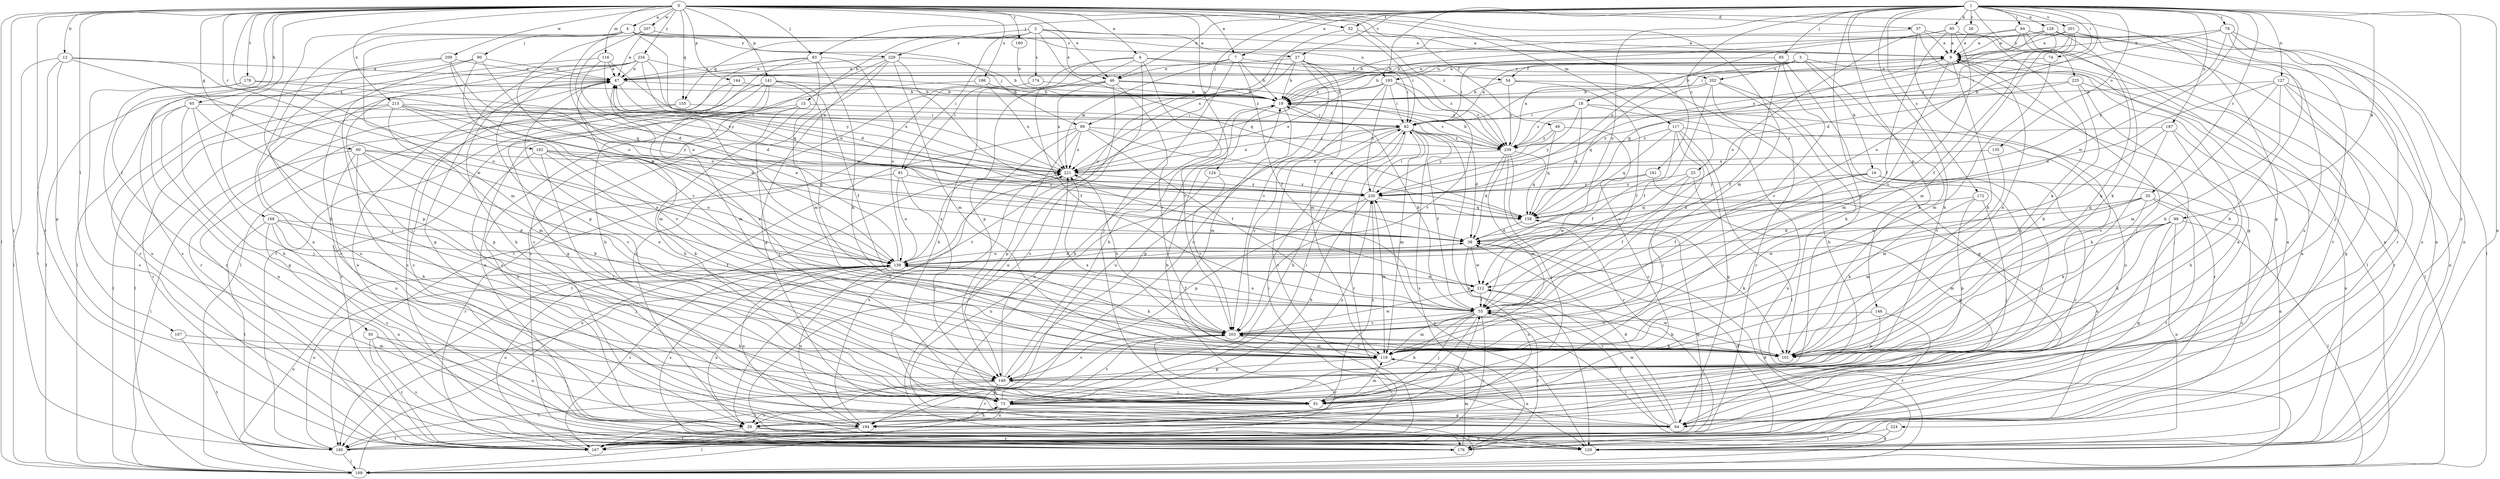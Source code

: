 strict digraph  {
0;
1;
2;
3;
4;
6;
7;
9;
12;
15;
16;
18;
19;
20;
23;
26;
27;
28;
37;
38;
46;
47;
49;
50;
52;
54;
55;
60;
64;
65;
73;
74;
78;
81;
82;
83;
84;
85;
89;
90;
91;
95;
99;
101;
107;
109;
116;
117;
119;
124;
126;
127;
129;
135;
139;
141;
144;
146;
149;
155;
158;
160;
161;
162;
167;
168;
172;
174;
176;
178;
185;
186;
187;
193;
194;
201;
202;
203;
207;
209;
212;
215;
221;
224;
225;
229;
230;
234;
239;
0 -> 4  [label=a];
0 -> 6  [label=a];
0 -> 7  [label=a];
0 -> 12  [label=b];
0 -> 37  [label=d];
0 -> 46  [label=e];
0 -> 49  [label=f];
0 -> 50  [label=f];
0 -> 52  [label=f];
0 -> 60  [label=g];
0 -> 64  [label=g];
0 -> 65  [label=h];
0 -> 83  [label=j];
0 -> 107  [label=l];
0 -> 109  [label=l];
0 -> 116  [label=m];
0 -> 117  [label=m];
0 -> 119  [label=m];
0 -> 124  [label=n];
0 -> 141  [label=p];
0 -> 144  [label=p];
0 -> 155  [label=q];
0 -> 160  [label=r];
0 -> 161  [label=r];
0 -> 162  [label=r];
0 -> 167  [label=r];
0 -> 168  [label=s];
0 -> 178  [label=t];
0 -> 185  [label=t];
0 -> 186  [label=u];
0 -> 207  [label=w];
0 -> 209  [label=w];
0 -> 215  [label=x];
0 -> 221  [label=x];
0 -> 234  [label=z];
0 -> 239  [label=z];
1 -> 7  [label=a];
1 -> 20  [label=c];
1 -> 23  [label=c];
1 -> 26  [label=c];
1 -> 27  [label=c];
1 -> 38  [label=d];
1 -> 46  [label=e];
1 -> 52  [label=f];
1 -> 73  [label=h];
1 -> 74  [label=i];
1 -> 78  [label=i];
1 -> 83  [label=j];
1 -> 84  [label=j];
1 -> 85  [label=j];
1 -> 89  [label=j];
1 -> 95  [label=k];
1 -> 99  [label=k];
1 -> 126  [label=n];
1 -> 127  [label=n];
1 -> 129  [label=n];
1 -> 135  [label=o];
1 -> 139  [label=o];
1 -> 146  [label=p];
1 -> 149  [label=p];
1 -> 172  [label=s];
1 -> 187  [label=u];
1 -> 201  [label=v];
1 -> 212  [label=w];
1 -> 221  [label=x];
1 -> 224  [label=y];
1 -> 225  [label=y];
2 -> 9  [label=a];
2 -> 15  [label=b];
2 -> 46  [label=e];
2 -> 81  [label=i];
2 -> 155  [label=q];
2 -> 158  [label=q];
2 -> 174  [label=s];
2 -> 193  [label=u];
2 -> 229  [label=y];
3 -> 16  [label=b];
3 -> 18  [label=b];
3 -> 19  [label=b];
3 -> 54  [label=f];
3 -> 101  [label=k];
3 -> 109  [label=l];
3 -> 193  [label=u];
3 -> 202  [label=v];
4 -> 9  [label=a];
4 -> 27  [label=c];
4 -> 38  [label=d];
4 -> 73  [label=h];
4 -> 89  [label=j];
4 -> 90  [label=j];
4 -> 119  [label=m];
4 -> 129  [label=n];
4 -> 139  [label=o];
4 -> 229  [label=y];
6 -> 81  [label=i];
6 -> 149  [label=p];
6 -> 176  [label=s];
6 -> 185  [label=t];
6 -> 202  [label=v];
6 -> 203  [label=v];
6 -> 239  [label=z];
7 -> 19  [label=b];
7 -> 46  [label=e];
7 -> 54  [label=f];
7 -> 55  [label=f];
7 -> 91  [label=j];
7 -> 221  [label=x];
9 -> 47  [label=e];
9 -> 82  [label=i];
9 -> 91  [label=j];
9 -> 101  [label=k];
9 -> 119  [label=m];
9 -> 158  [label=q];
12 -> 47  [label=e];
12 -> 109  [label=l];
12 -> 139  [label=o];
12 -> 149  [label=p];
12 -> 185  [label=t];
12 -> 212  [label=w];
15 -> 28  [label=c];
15 -> 73  [label=h];
15 -> 82  [label=i];
15 -> 91  [label=j];
15 -> 167  [label=r];
16 -> 28  [label=c];
16 -> 38  [label=d];
16 -> 55  [label=f];
16 -> 91  [label=j];
16 -> 129  [label=n];
16 -> 230  [label=y];
18 -> 82  [label=i];
18 -> 158  [label=q];
18 -> 167  [label=r];
18 -> 194  [label=u];
18 -> 230  [label=y];
18 -> 239  [label=z];
19 -> 82  [label=i];
19 -> 119  [label=m];
19 -> 194  [label=u];
19 -> 239  [label=z];
20 -> 101  [label=k];
20 -> 119  [label=m];
20 -> 139  [label=o];
20 -> 158  [label=q];
20 -> 176  [label=s];
20 -> 185  [label=t];
23 -> 55  [label=f];
23 -> 64  [label=g];
23 -> 139  [label=o];
23 -> 230  [label=y];
26 -> 9  [label=a];
27 -> 19  [label=b];
27 -> 47  [label=e];
27 -> 82  [label=i];
27 -> 119  [label=m];
27 -> 139  [label=o];
27 -> 194  [label=u];
27 -> 203  [label=v];
28 -> 129  [label=n];
28 -> 167  [label=r];
28 -> 176  [label=s];
37 -> 9  [label=a];
37 -> 28  [label=c];
37 -> 64  [label=g];
37 -> 129  [label=n];
37 -> 221  [label=x];
38 -> 139  [label=o];
38 -> 194  [label=u];
38 -> 212  [label=w];
46 -> 19  [label=b];
46 -> 55  [label=f];
46 -> 73  [label=h];
46 -> 129  [label=n];
46 -> 203  [label=v];
46 -> 221  [label=x];
46 -> 239  [label=z];
47 -> 19  [label=b];
47 -> 28  [label=c];
47 -> 73  [label=h];
47 -> 119  [label=m];
47 -> 194  [label=u];
47 -> 221  [label=x];
49 -> 28  [label=c];
49 -> 158  [label=q];
49 -> 230  [label=y];
49 -> 239  [label=z];
50 -> 101  [label=k];
50 -> 167  [label=r];
50 -> 176  [label=s];
50 -> 194  [label=u];
52 -> 9  [label=a];
52 -> 82  [label=i];
52 -> 185  [label=t];
54 -> 19  [label=b];
54 -> 55  [label=f];
54 -> 73  [label=h];
54 -> 239  [label=z];
55 -> 19  [label=b];
55 -> 28  [label=c];
55 -> 73  [label=h];
55 -> 91  [label=j];
55 -> 101  [label=k];
55 -> 109  [label=l];
55 -> 119  [label=m];
55 -> 139  [label=o];
55 -> 167  [label=r];
55 -> 203  [label=v];
60 -> 73  [label=h];
60 -> 101  [label=k];
60 -> 109  [label=l];
60 -> 139  [label=o];
60 -> 194  [label=u];
60 -> 203  [label=v];
60 -> 221  [label=x];
64 -> 9  [label=a];
64 -> 19  [label=b];
64 -> 38  [label=d];
64 -> 55  [label=f];
64 -> 212  [label=w];
65 -> 64  [label=g];
65 -> 73  [label=h];
65 -> 82  [label=i];
65 -> 91  [label=j];
65 -> 129  [label=n];
65 -> 149  [label=p];
73 -> 19  [label=b];
73 -> 64  [label=g];
73 -> 82  [label=i];
73 -> 109  [label=l];
73 -> 194  [label=u];
73 -> 203  [label=v];
73 -> 230  [label=y];
74 -> 47  [label=e];
74 -> 119  [label=m];
78 -> 9  [label=a];
78 -> 82  [label=i];
78 -> 91  [label=j];
78 -> 109  [label=l];
78 -> 176  [label=s];
78 -> 230  [label=y];
81 -> 91  [label=j];
81 -> 139  [label=o];
81 -> 167  [label=r];
81 -> 230  [label=y];
82 -> 9  [label=a];
82 -> 38  [label=d];
82 -> 55  [label=f];
82 -> 73  [label=h];
82 -> 119  [label=m];
82 -> 129  [label=n];
82 -> 149  [label=p];
82 -> 167  [label=r];
82 -> 176  [label=s];
82 -> 203  [label=v];
82 -> 221  [label=x];
82 -> 239  [label=z];
83 -> 47  [label=e];
83 -> 101  [label=k];
83 -> 109  [label=l];
83 -> 119  [label=m];
83 -> 139  [label=o];
83 -> 185  [label=t];
84 -> 9  [label=a];
84 -> 19  [label=b];
84 -> 101  [label=k];
84 -> 129  [label=n];
84 -> 167  [label=r];
84 -> 185  [label=t];
84 -> 221  [label=x];
85 -> 47  [label=e];
85 -> 55  [label=f];
85 -> 73  [label=h];
85 -> 203  [label=v];
89 -> 28  [label=c];
89 -> 55  [label=f];
89 -> 149  [label=p];
89 -> 158  [label=q];
89 -> 185  [label=t];
89 -> 221  [label=x];
89 -> 239  [label=z];
90 -> 47  [label=e];
90 -> 91  [label=j];
90 -> 139  [label=o];
90 -> 167  [label=r];
90 -> 203  [label=v];
91 -> 28  [label=c];
91 -> 47  [label=e];
91 -> 119  [label=m];
91 -> 230  [label=y];
95 -> 9  [label=a];
95 -> 55  [label=f];
95 -> 101  [label=k];
95 -> 139  [label=o];
95 -> 203  [label=v];
95 -> 230  [label=y];
99 -> 38  [label=d];
99 -> 64  [label=g];
99 -> 101  [label=k];
99 -> 109  [label=l];
99 -> 119  [label=m];
99 -> 129  [label=n];
99 -> 212  [label=w];
101 -> 9  [label=a];
101 -> 47  [label=e];
101 -> 203  [label=v];
101 -> 212  [label=w];
101 -> 221  [label=x];
107 -> 119  [label=m];
107 -> 185  [label=t];
109 -> 38  [label=d];
109 -> 139  [label=o];
109 -> 203  [label=v];
109 -> 221  [label=x];
116 -> 38  [label=d];
116 -> 47  [label=e];
116 -> 109  [label=l];
116 -> 221  [label=x];
116 -> 230  [label=y];
117 -> 55  [label=f];
117 -> 64  [label=g];
117 -> 91  [label=j];
117 -> 109  [label=l];
117 -> 129  [label=n];
117 -> 158  [label=q];
117 -> 239  [label=z];
119 -> 129  [label=n];
119 -> 149  [label=p];
119 -> 203  [label=v];
124 -> 129  [label=n];
124 -> 203  [label=v];
124 -> 230  [label=y];
126 -> 9  [label=a];
126 -> 19  [label=b];
126 -> 28  [label=c];
126 -> 82  [label=i];
126 -> 101  [label=k];
126 -> 139  [label=o];
126 -> 194  [label=u];
127 -> 19  [label=b];
127 -> 38  [label=d];
127 -> 64  [label=g];
127 -> 101  [label=k];
127 -> 119  [label=m];
127 -> 129  [label=n];
127 -> 167  [label=r];
129 -> 47  [label=e];
129 -> 230  [label=y];
135 -> 119  [label=m];
135 -> 221  [label=x];
139 -> 38  [label=d];
139 -> 47  [label=e];
139 -> 55  [label=f];
139 -> 101  [label=k];
139 -> 129  [label=n];
139 -> 167  [label=r];
139 -> 176  [label=s];
139 -> 194  [label=u];
139 -> 212  [label=w];
139 -> 221  [label=x];
141 -> 19  [label=b];
141 -> 55  [label=f];
141 -> 64  [label=g];
141 -> 73  [label=h];
141 -> 167  [label=r];
141 -> 176  [label=s];
141 -> 203  [label=v];
144 -> 19  [label=b];
144 -> 119  [label=m];
144 -> 167  [label=r];
146 -> 149  [label=p];
146 -> 167  [label=r];
146 -> 203  [label=v];
149 -> 19  [label=b];
149 -> 73  [label=h];
149 -> 91  [label=j];
149 -> 167  [label=r];
149 -> 185  [label=t];
149 -> 203  [label=v];
149 -> 221  [label=x];
155 -> 28  [label=c];
155 -> 82  [label=i];
155 -> 109  [label=l];
158 -> 38  [label=d];
158 -> 101  [label=k];
160 -> 19  [label=b];
161 -> 176  [label=s];
161 -> 212  [label=w];
161 -> 230  [label=y];
162 -> 73  [label=h];
162 -> 91  [label=j];
162 -> 101  [label=k];
162 -> 139  [label=o];
162 -> 158  [label=q];
162 -> 221  [label=x];
167 -> 9  [label=a];
167 -> 139  [label=o];
167 -> 203  [label=v];
168 -> 28  [label=c];
168 -> 38  [label=d];
168 -> 55  [label=f];
168 -> 91  [label=j];
168 -> 129  [label=n];
168 -> 185  [label=t];
172 -> 91  [label=j];
172 -> 101  [label=k];
172 -> 149  [label=p];
172 -> 158  [label=q];
174 -> 19  [label=b];
174 -> 28  [label=c];
176 -> 38  [label=d];
176 -> 55  [label=f];
176 -> 119  [label=m];
178 -> 19  [label=b];
178 -> 176  [label=s];
178 -> 194  [label=u];
178 -> 221  [label=x];
185 -> 82  [label=i];
185 -> 109  [label=l];
185 -> 139  [label=o];
185 -> 158  [label=q];
186 -> 19  [label=b];
186 -> 129  [label=n];
186 -> 221  [label=x];
187 -> 73  [label=h];
187 -> 101  [label=k];
187 -> 129  [label=n];
187 -> 203  [label=v];
187 -> 239  [label=z];
193 -> 19  [label=b];
193 -> 82  [label=i];
193 -> 167  [label=r];
193 -> 203  [label=v];
193 -> 221  [label=x];
193 -> 230  [label=y];
193 -> 239  [label=z];
194 -> 9  [label=a];
194 -> 55  [label=f];
194 -> 73  [label=h];
194 -> 109  [label=l];
194 -> 139  [label=o];
194 -> 185  [label=t];
194 -> 221  [label=x];
201 -> 9  [label=a];
201 -> 19  [label=b];
201 -> 55  [label=f];
201 -> 73  [label=h];
201 -> 119  [label=m];
201 -> 129  [label=n];
201 -> 239  [label=z];
202 -> 19  [label=b];
202 -> 55  [label=f];
202 -> 64  [label=g];
202 -> 101  [label=k];
202 -> 158  [label=q];
202 -> 167  [label=r];
203 -> 101  [label=k];
203 -> 119  [label=m];
203 -> 212  [label=w];
203 -> 221  [label=x];
207 -> 9  [label=a];
207 -> 38  [label=d];
207 -> 47  [label=e];
207 -> 139  [label=o];
209 -> 47  [label=e];
209 -> 139  [label=o];
209 -> 149  [label=p];
209 -> 158  [label=q];
209 -> 176  [label=s];
212 -> 55  [label=f];
215 -> 38  [label=d];
215 -> 82  [label=i];
215 -> 109  [label=l];
215 -> 119  [label=m];
215 -> 167  [label=r];
215 -> 203  [label=v];
215 -> 230  [label=y];
221 -> 230  [label=y];
224 -> 167  [label=r];
224 -> 176  [label=s];
225 -> 19  [label=b];
225 -> 91  [label=j];
225 -> 101  [label=k];
225 -> 109  [label=l];
225 -> 230  [label=y];
229 -> 19  [label=b];
229 -> 28  [label=c];
229 -> 47  [label=e];
229 -> 64  [label=g];
229 -> 119  [label=m];
229 -> 176  [label=s];
229 -> 212  [label=w];
230 -> 47  [label=e];
230 -> 73  [label=h];
230 -> 82  [label=i];
230 -> 119  [label=m];
230 -> 149  [label=p];
230 -> 158  [label=q];
234 -> 47  [label=e];
234 -> 64  [label=g];
234 -> 91  [label=j];
234 -> 109  [label=l];
234 -> 149  [label=p];
234 -> 158  [label=q];
234 -> 230  [label=y];
234 -> 239  [label=z];
239 -> 9  [label=a];
239 -> 19  [label=b];
239 -> 38  [label=d];
239 -> 91  [label=j];
239 -> 119  [label=m];
239 -> 158  [label=q];
239 -> 167  [label=r];
239 -> 221  [label=x];
}
